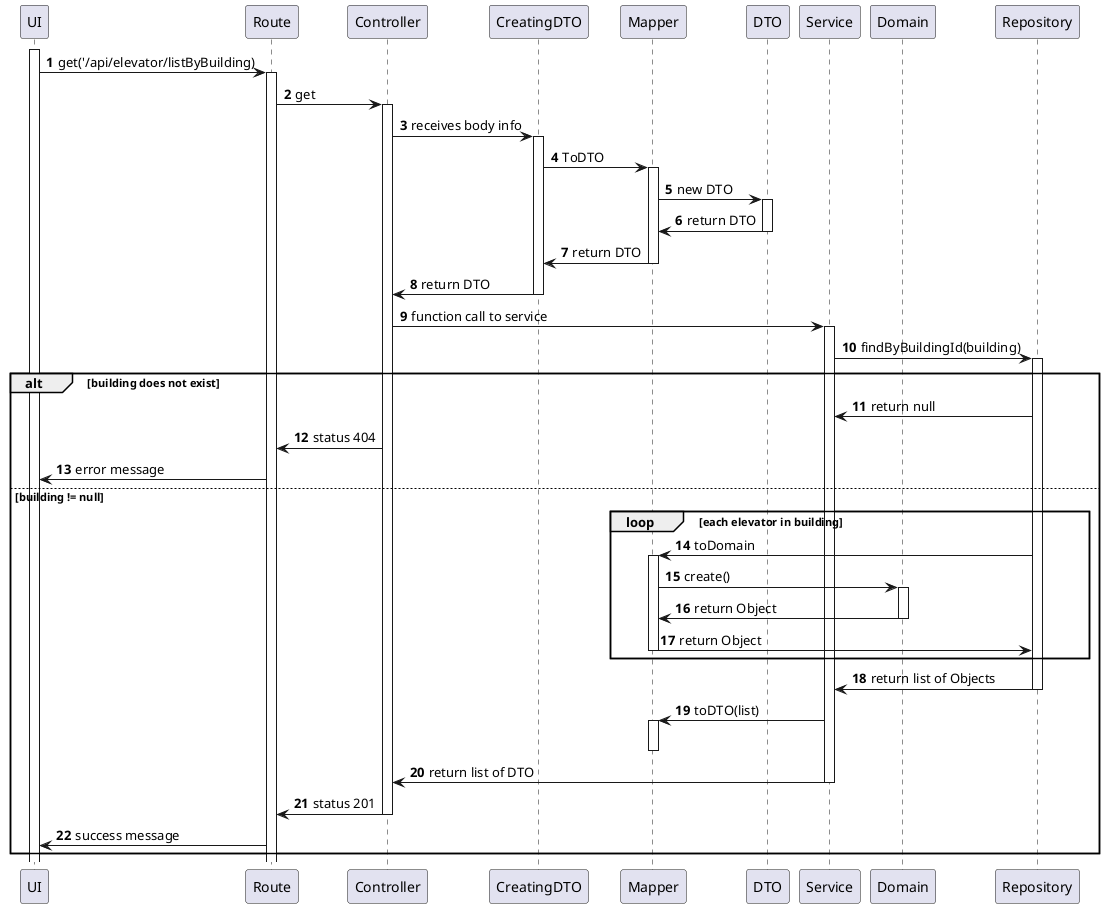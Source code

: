 @startuml
'https://plantuml.com/sequence-diagram

autonumber

participant UI as UI
participant Route  as R
participant Controller as C
participant CreatingDTO as CDTO
participant Mapper as M
participant DTO as DTO
participant Service as S
participant Domain as D
participant Repository as Repo


activate UI

UI -> R : get('/api/elevator/listByBuilding)

activate R

R -> C : get

activate C

C -> CDTO : receives body info

activate CDTO

CDTO -> M : ToDTO

activate M

M -> DTO : new DTO

activate DTO

DTO -> M : return DTO

deactivate DTO

M -> CDTO : return DTO

deactivate M

CDTO -> C : return DTO

deactivate CDTO

C -> S : function call to service

activate S

S -> Repo : findByBuildingId(building)

activate Repo
alt building does not exist


Repo -> S : return null

C -> R : status 404
R -> UI : error message

else building != null

loop each elevator in building

Repo -> M : toDomain


activate M

M -> D : create()

activate D

D -> M : return Object

deactivate D


M -> Repo : return Object

deactivate M

end loop

Repo -> S : return list of Objects

deactivate Repo

S -> M : toDTO(list)

activate M

deactivate M

deactivate Repo

S-> C : return list of DTO

deactivate S

C -> R : status 201

deactivate C

R -> UI : success message
end alt

@enduml
